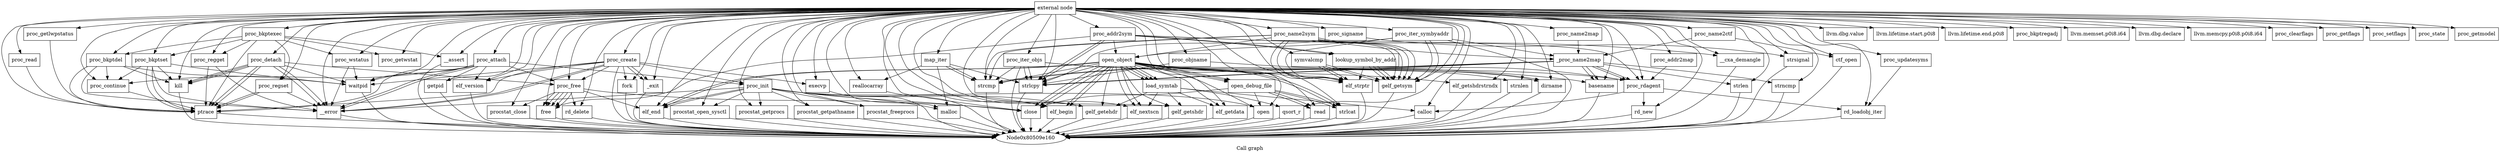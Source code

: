 digraph "Call graph" {
	label="Call graph";

	Node0x80509e130 [shape=record,label="{external node}"];
	Node0x80509e130 -> Node0x80509e1c0;
	Node0x80509e130 -> Node0x80509e400;
	Node0x80509e130 -> Node0x80509e460;
	Node0x80509e130 -> Node0x80509e220;
	Node0x80509e130 -> Node0x80509e280;
	Node0x80509e130 -> Node0x80509e2e0;
	Node0x80509e130 -> Node0x80509e4c0;
	Node0x80509e130 -> Node0x80509e340;
	Node0x80509e130 -> Node0x80509e520;
	Node0x80509e130 -> Node0x80509e580;
	Node0x80509e130 -> Node0x80509e5e0;
	Node0x80509e130 -> Node0x80509e7c0;
	Node0x80509e130 -> Node0x80509e820;
	Node0x80509e130 -> Node0x80509e880;
	Node0x80509e130 -> Node0x80509e8e0;
	Node0x80509e130 -> Node0x80509e9a0;
	Node0x80509e130 -> Node0x80509ed00;
	Node0x80509e130 -> Node0x80509ed60;
	Node0x80509e130 -> Node0x80509edc0;
	Node0x80509e130 -> Node0x80509ee20;
	Node0x80509e130 -> Node0x80509ee80;
	Node0x80509e130 -> Node0x80509ea00;
	Node0x80509e130 -> Node0x80509eee0;
	Node0x80509e130 -> Node0x80509ea60;
	Node0x80509e130 -> Node0x80509eac0;
	Node0x80509e130 -> Node0x80509eb20;
	Node0x80509e130 -> Node0x80509eb80;
	Node0x80509e130 -> Node0x80509ebe0;
	Node0x80509e130 -> Node0x80509ec40;
	Node0x80509e130 -> Node0x80509eca0;
	Node0x80509e130 -> Node0x80509ef40;
	Node0x80509e130 -> Node0x80509efa0;
	Node0x80509e130 -> Node0x804e5a000;
	Node0x80509e130 -> Node0x804e5a060;
	Node0x80509e130 -> Node0x80509e640;
	Node0x80509e130 -> Node0x80509e6a0;
	Node0x80509e130 -> Node0x804e5a0c0;
	Node0x80509e130 -> Node0x804e5a180;
	Node0x80509e130 -> Node0x804e5a1e0;
	Node0x80509e130 -> Node0x804e5a300;
	Node0x80509e130 -> Node0x804e5a240;
	Node0x80509e130 -> Node0x804e5a2a0;
	Node0x80509e130 -> Node0x804e5a360;
	Node0x80509e130 -> Node0x804e5a3c0;
	Node0x80509e130 -> Node0x804e5a4e0;
	Node0x80509e130 -> Node0x804e5a900;
	Node0x80509e130 -> Node0x804e5a660;
	Node0x80509e130 -> Node0x804e5a540;
	Node0x80509e130 -> Node0x804e5a5a0;
	Node0x80509e130 -> Node0x804e5a600;
	Node0x80509e130 -> Node0x804e5a6c0;
	Node0x80509e130 -> Node0x804e5a720;
	Node0x80509e130 -> Node0x804e5a780;
	Node0x80509e130 -> Node0x804e5a840;
	Node0x80509e130 -> Node0x804e5a9c0;
	Node0x80509e130 -> Node0x804e5aa20;
	Node0x80509e130 -> Node0x804e5aae0;
	Node0x80509e130 -> Node0x804e5aa80;
	Node0x80509e130 -> Node0x804e5a960;
	Node0x80509e130 -> Node0x804e5ab40;
	Node0x80509e130 -> Node0x804e5ac00;
	Node0x80509e130 -> Node0x804e5ac60;
	Node0x80509e130 -> Node0x804e5acc0;
	Node0x80509e130 -> Node0x804e5ad20;
	Node0x80509e130 -> Node0x804e5ad80;
	Node0x80509e130 -> Node0x804e5ade0;
	Node0x80509e130 -> Node0x804e5a120;
	Node0x80509e130 -> Node0x804e5ae40;
	Node0x80509e130 -> Node0x804e5af00;
	Node0x80509e130 -> Node0x804e5aea0;
	Node0x80509e130 -> Node0x804e5af60;
	Node0x80509e130 -> Node0x804e5afc0;
	Node0x80509e130 -> Node0x804e5b020;
	Node0x80509e130 -> Node0x80509e3a0;
	Node0x80509e130 -> Node0x804e5b080;
	Node0x80509e130 -> Node0x804e5b0e0;
	Node0x80509e130 -> Node0x804e5b140;
	Node0x80509e130 -> Node0x804e5b1a0;
	Node0x80509e130 -> Node0x804e5b200;
	Node0x80509e130 -> Node0x80509e700;
	Node0x80509e130 -> Node0x80509e760;
	Node0x80509e130 -> Node0x804e5b260;
	Node0x80509e130 -> Node0x804e5b2c0;
	Node0x80509e130 -> Node0x804e5b320;
	Node0x80509e130 -> Node0x804e5b380;
	Node0x80509e1c0 [shape=record,label="{proc_bkptset}"];
	Node0x80509e1c0 -> Node0x80509e220;
	Node0x80509e1c0 -> Node0x80509e280;
	Node0x80509e1c0 -> Node0x80509e2e0;
	Node0x80509e1c0 -> Node0x80509e340;
	Node0x80509e1c0 -> Node0x80509e340;
	Node0x80509e1c0 -> Node0x80509e3a0;
	Node0x80509e400 [shape=record,label="{llvm.dbg.value}"];
	Node0x80509e460 [shape=record,label="{llvm.lifetime.start.p0i8}"];
	Node0x80509e220 [shape=record,label="{__error}"];
	Node0x80509e220 -> Node0x80509e160;
	Node0x80509e280 [shape=record,label="{kill}"];
	Node0x80509e280 -> Node0x80509e160;
	Node0x80509e2e0 [shape=record,label="{waitpid}"];
	Node0x80509e2e0 -> Node0x80509e160;
	Node0x80509e4c0 [shape=record,label="{llvm.lifetime.end.p0i8}"];
	Node0x80509e340 [shape=record,label="{ptrace}"];
	Node0x80509e340 -> Node0x80509e160;
	Node0x80509e520 [shape=record,label="{proc_bkptdel}"];
	Node0x80509e520 -> Node0x80509e220;
	Node0x80509e520 -> Node0x80509e280;
	Node0x80509e520 -> Node0x80509e2e0;
	Node0x80509e520 -> Node0x80509e340;
	Node0x80509e520 -> Node0x80509e3a0;
	Node0x80509e580 [shape=record,label="{proc_bkptregadj}"];
	Node0x80509e5e0 [shape=record,label="{proc_bkptexec}"];
	Node0x80509e5e0 -> Node0x80509e640;
	Node0x80509e5e0 -> Node0x80509e520;
	Node0x80509e5e0 -> Node0x80509e6a0;
	Node0x80509e5e0 -> Node0x80509e340;
	Node0x80509e5e0 -> Node0x80509e700;
	Node0x80509e5e0 -> Node0x80509e760;
	Node0x80509e5e0 -> Node0x80509e1c0;
	Node0x80509e5e0 -> Node0x80509e7c0;
	Node0x80509e7c0 [shape=record,label="{__assert}"];
	Node0x80509e7c0 -> Node0x80509e160;
	Node0x80509e820 [shape=record,label="{proc_attach}"];
	Node0x80509e820 -> Node0x80509e880;
	Node0x80509e820 -> Node0x80509e8e0;
	Node0x80509e820 -> Node0x80509e940;
	Node0x80509e820 -> Node0x80509e340;
	Node0x80509e820 -> Node0x80509e220;
	Node0x80509e820 -> Node0x80509e2e0;
	Node0x80509e820 -> Node0x80509e220;
	Node0x80509e820 -> Node0x80509e3a0;
	Node0x80509e820 -> Node0x80509e9a0;
	Node0x80509e880 [shape=record,label="{getpid}"];
	Node0x80509e880 -> Node0x80509e160;
	Node0x80509e8e0 [shape=record,label="{elf_version}"];
	Node0x80509e8e0 -> Node0x80509e160;
	Node0x80509e940 [shape=record,label="{proc_init}"];
	Node0x80509e940 -> Node0x80509ea00;
	Node0x80509e940 -> Node0x80509ea60;
	Node0x80509e940 -> Node0x80509eac0;
	Node0x80509e940 -> Node0x80509eb20;
	Node0x80509e940 -> Node0x80509eb80;
	Node0x80509e940 -> Node0x80509ebe0;
	Node0x80509e940 -> Node0x80509e220;
	Node0x80509e940 -> Node0x80509ec40;
	Node0x80509e940 -> Node0x80509eca0;
	Node0x80509e940 -> Node0x80509ed00;
	Node0x80509e940 -> Node0x80509ed00;
	Node0x80509e940 -> Node0x80509ed60;
	Node0x80509e9a0 [shape=record,label="{proc_free}"];
	Node0x80509e9a0 -> Node0x80509ed00;
	Node0x80509e9a0 -> Node0x80509ed60;
	Node0x80509e9a0 -> Node0x80509edc0;
	Node0x80509e9a0 -> Node0x80509edc0;
	Node0x80509e9a0 -> Node0x80509edc0;
	Node0x80509e9a0 -> Node0x80509edc0;
	Node0x80509e9a0 -> Node0x80509ee20;
	Node0x80509e9a0 -> Node0x80509ee80;
	Node0x80509e9a0 -> Node0x80509edc0;
	Node0x80509ed00 [shape=record,label="{elf_end}"];
	Node0x80509ed00 -> Node0x80509e160;
	Node0x80509ed60 [shape=record,label="{close}"];
	Node0x80509ed60 -> Node0x80509e160;
	Node0x80509edc0 [shape=record,label="{free}"];
	Node0x80509edc0 -> Node0x80509e160;
	Node0x80509ee20 [shape=record,label="{procstat_close}"];
	Node0x80509ee20 -> Node0x80509e160;
	Node0x80509ee80 [shape=record,label="{rd_delete}"];
	Node0x80509ee80 -> Node0x80509e160;
	Node0x80509ea00 [shape=record,label="{malloc}"];
	Node0x80509ea00 -> Node0x80509e160;
	Node0x80509eee0 [shape=record,label="{llvm.memset.p0i8.i64}"];
	Node0x80509ea60 [shape=record,label="{procstat_open_sysctl}"];
	Node0x80509ea60 -> Node0x80509e160;
	Node0x80509eac0 [shape=record,label="{procstat_getprocs}"];
	Node0x80509eac0 -> Node0x80509e160;
	Node0x80509eb20 [shape=record,label="{procstat_getpathname}"];
	Node0x80509eb20 -> Node0x80509e160;
	Node0x80509eb80 [shape=record,label="{procstat_freeprocs}"];
	Node0x80509eb80 -> Node0x80509e160;
	Node0x80509ebe0 [shape=record,label="{open}"];
	Node0x80509ebe0 -> Node0x80509e160;
	Node0x80509ec40 [shape=record,label="{elf_begin}"];
	Node0x80509ec40 -> Node0x80509e160;
	Node0x80509eca0 [shape=record,label="{gelf_getehdr}"];
	Node0x80509eca0 -> Node0x80509e160;
	Node0x80509ef40 [shape=record,label="{proc_create}"];
	Node0x80509ef40 -> Node0x80509e8e0;
	Node0x80509ef40 -> Node0x80509efa0;
	Node0x80509ef40 -> Node0x80509e220;
	Node0x80509ef40 -> Node0x80509e340;
	Node0x80509ef40 -> Node0x804e5a000;
	Node0x80509ef40 -> Node0x80509e160;
	Node0x80509ef40 -> Node0x804e5a060;
	Node0x80509ef40 -> Node0x804e5a000;
	Node0x80509ef40 -> Node0x80509e2e0;
	Node0x80509ef40 -> Node0x80509e220;
	Node0x80509ef40 -> Node0x80509e940;
	Node0x80509ef40 -> Node0x80509e9a0;
	Node0x80509efa0 [shape=record,label="{fork}"];
	Node0x80509efa0 -> Node0x80509e160;
	Node0x804e5a000 [shape=record,label="{_exit}"];
	Node0x804e5a000 -> Node0x80509e160;
	Node0x804e5a060 [shape=record,label="{execvp}"];
	Node0x804e5a060 -> Node0x80509e160;
	Node0x80509e640 [shape=record,label="{proc_regget}"];
	Node0x80509e640 -> Node0x80509e220;
	Node0x80509e640 -> Node0x80509e340;
	Node0x804e5a840 [shape=record,label="{strlcat}"];
	Node0x804e5a840 -> Node0x80509e160;
	Node0x80509e6a0 [shape=record,label="{proc_regset}"];
	Node0x80509e6a0 -> Node0x80509e220;
	Node0x80509e6a0 -> Node0x80509e340;
	Node0x80509e6a0 -> Node0x80509e340;
	Node0x804e5a0c0 [shape=record,label="{proc_objname}"];
	Node0x804e5a0c0 -> Node0x804e5a120;
	Node0x804e5a0c0 -> Node0x804e5a180;
	Node0x804e5a180 [shape=record,label="{strlcpy}"];
	Node0x804e5a180 -> Node0x80509e160;
	Node0x804e5a1e0 [shape=record,label="{proc_iter_objs}"];
	Node0x804e5a1e0 -> Node0x804e5a120;
	Node0x804e5a1e0 -> Node0x804e5a180;
	Node0x804e5a1e0 -> Node0x804e5a240;
	Node0x804e5a1e0 -> Node0x804e5a2a0;
	Node0x804e5a1e0 -> Node0x80509e160;
	Node0x804e5a1e0 -> Node0x804e5a180;
	Node0x804e5a300 [shape=record,label="{llvm.dbg.declare}"];
	Node0x804e5a240 [shape=record,label="{basename}"];
	Node0x804e5a240 -> Node0x80509e160;
	Node0x804e5a2a0 [shape=record,label="{strcmp}"];
	Node0x804e5a2a0 -> Node0x80509e160;
	Node0x804e5a360 [shape=record,label="{proc_addr2map}"];
	Node0x804e5a360 -> Node0x804e5a120;
	Node0x804e5a3c0 [shape=record,label="{proc_addr2sym}"];
	Node0x804e5a3c0 -> Node0x804e5a120;
	Node0x804e5a3c0 -> Node0x804e5a420;
	Node0x804e5a3c0 -> Node0x804e5a480;
	Node0x804e5a3c0 -> Node0x804e5a480;
	Node0x804e5a3c0 -> Node0x804e5a4e0;
	Node0x804e5a3c0 -> Node0x804e5a180;
	Node0x804e5a3c0 -> Node0x80509edc0;
	Node0x804e5a3c0 -> Node0x804e5a180;
	Node0x804e5a420 [shape=record,label="{open_object}"];
	Node0x804e5a420 -> Node0x80509ebe0;
	Node0x804e5a420 -> Node0x80509ec40;
	Node0x804e5a420 -> Node0x80509eca0;
	Node0x804e5a420 -> Node0x804e5a540;
	Node0x804e5a420 -> Node0x804e5a5a0;
	Node0x804e5a420 -> Node0x804e5a600;
	Node0x804e5a420 -> Node0x804e5a660;
	Node0x804e5a420 -> Node0x804e5a540;
	Node0x804e5a420 -> Node0x804e5a2a0;
	Node0x804e5a420 -> Node0x804e5a6c0;
	Node0x804e5a420 -> Node0x804e5a720;
	Node0x804e5a420 -> Node0x804e5a180;
	Node0x804e5a420 -> Node0x804e5a780;
	Node0x804e5a420 -> Node0x804e5a7e0;
	Node0x804e5a420 -> Node0x804e5a840;
	Node0x804e5a420 -> Node0x804e5a7e0;
	Node0x804e5a420 -> Node0x804e5a840;
	Node0x804e5a420 -> Node0x804e5a780;
	Node0x804e5a420 -> Node0x804e5a7e0;
	Node0x804e5a420 -> Node0x804e5a8a0;
	Node0x804e5a420 -> Node0x804e5a8a0;
	Node0x804e5a420 -> Node0x80509ec40;
	Node0x804e5a420 -> Node0x80509ed60;
	Node0x804e5a420 -> Node0x80509ed00;
	Node0x804e5a420 -> Node0x80509ed60;
	Node0x804e5a420 -> Node0x804e5a8a0;
	Node0x804e5a420 -> Node0x804e5a8a0;
	Node0x804e5a420 -> Node0x80509ed00;
	Node0x804e5a420 -> Node0x80509ed60;
	Node0x804e5a480 [shape=record,label="{lookup_symbol_by_addr}"];
	Node0x804e5a480 -> Node0x804e5a900;
	Node0x804e5a480 -> Node0x804e5a900;
	Node0x804e5a480 -> Node0x804e5a900;
	Node0x804e5a480 -> Node0x804e5a660;
	Node0x804e5a4e0 [shape=record,label="{__cxa_demangle}"];
	Node0x804e5a4e0 -> Node0x80509e160;
	Node0x804e5a900 [shape=record,label="{gelf_getsym}"];
	Node0x804e5a900 -> Node0x80509e160;
	Node0x804e5a660 [shape=record,label="{elf_strptr}"];
	Node0x804e5a660 -> Node0x80509e160;
	Node0x804e5a540 [shape=record,label="{elf_nextscn}"];
	Node0x804e5a540 -> Node0x80509e160;
	Node0x804e5a5a0 [shape=record,label="{gelf_getshdr}"];
	Node0x804e5a5a0 -> Node0x80509e160;
	Node0x804e5a600 [shape=record,label="{elf_getshdrstrndx}"];
	Node0x804e5a600 -> Node0x80509e160;
	Node0x804e5a6c0 [shape=record,label="{elf_getdata}"];
	Node0x804e5a6c0 -> Node0x80509e160;
	Node0x804e5a720 [shape=record,label="{strnlen}"];
	Node0x804e5a720 -> Node0x80509e160;
	Node0x804e5a780 [shape=record,label="{dirname}"];
	Node0x804e5a780 -> Node0x80509e160;
	Node0x804e5a7e0 [shape=record,label="{open_debug_file}"];
	Node0x804e5a7e0 -> Node0x804e5a840;
	Node0x804e5a7e0 -> Node0x804e5a840;
	Node0x804e5a7e0 -> Node0x80509ebe0;
	Node0x804e5a7e0 -> Node0x804e5a960;
	Node0x804e5a7e0 -> Node0x804e5a960;
	Node0x804e5a7e0 -> Node0x80509ed60;
	Node0x804e5a9c0 [shape=record,label="{llvm.memcpy.p0i8.p0i8.i64}"];
	Node0x804e5a8a0 [shape=record,label="{load_symtab}"];
	Node0x804e5a8a0 -> Node0x80509eca0;
	Node0x804e5a8a0 -> Node0x804e5a540;
	Node0x804e5a8a0 -> Node0x804e5a5a0;
	Node0x804e5a8a0 -> Node0x804e5a6c0;
	Node0x804e5a8a0 -> Node0x804e5aa20;
	Node0x804e5a8a0 -> Node0x804e5aa80;
	Node0x804e5aa20 [shape=record,label="{calloc}"];
	Node0x804e5aa20 -> Node0x80509e160;
	Node0x804e5aae0 [shape=record,label="{symvalcmp}"];
	Node0x804e5aae0 -> Node0x804e5a900;
	Node0x804e5aae0 -> Node0x804e5a900;
	Node0x804e5aae0 -> Node0x804e5a660;
	Node0x804e5aae0 -> Node0x804e5a660;
	Node0x804e5aa80 [shape=record,label="{qsort_r}"];
	Node0x804e5aa80 -> Node0x80509e160;
	Node0x804e5a960 [shape=record,label="{read}"];
	Node0x804e5a960 -> Node0x80509e160;
	Node0x804e5ab40 [shape=record,label="{proc_name2map}"];
	Node0x804e5ab40 -> Node0x804e5aba0;
	Node0x804e5aba0 [shape=record,label="{_proc_name2map}"];
	Node0x804e5aba0 -> Node0x804e5ac00;
	Node0x804e5aba0 -> Node0x804e5a120;
	Node0x804e5aba0 -> Node0x804e5a180;
	Node0x804e5aba0 -> Node0x804e5a240;
	Node0x804e5aba0 -> Node0x804e5a2a0;
	Node0x804e5aba0 -> Node0x804e5a180;
	Node0x804e5aba0 -> Node0x804e5a240;
	Node0x804e5aba0 -> Node0x804e5ac60;
	Node0x804e5aba0 -> Node0x804e5a2a0;
	Node0x804e5aba0 -> Node0x804e5a120;
	Node0x804e5ac00 [shape=record,label="{strlen}"];
	Node0x804e5ac00 -> Node0x80509e160;
	Node0x804e5ac60 [shape=record,label="{strncmp}"];
	Node0x804e5ac60 -> Node0x80509e160;
	Node0x804e5acc0 [shape=record,label="{proc_name2sym}"];
	Node0x804e5acc0 -> Node0x804e5aba0;
	Node0x804e5acc0 -> Node0x804e5a420;
	Node0x804e5acc0 -> Node0x804e5a900;
	Node0x804e5acc0 -> Node0x804e5a660;
	Node0x804e5acc0 -> Node0x804e5a2a0;
	Node0x804e5acc0 -> Node0x804e5a900;
	Node0x804e5acc0 -> Node0x804e5a900;
	Node0x804e5acc0 -> Node0x804e5a660;
	Node0x804e5acc0 -> Node0x804e5a2a0;
	Node0x804e5acc0 -> Node0x804e5a900;
	Node0x804e5ad20 [shape=record,label="{proc_name2ctf}"];
	Node0x804e5ad20 -> Node0x804e5aba0;
	Node0x804e5ad20 -> Node0x804e5ad80;
	Node0x804e5ad80 [shape=record,label="{ctf_open}"];
	Node0x804e5ad80 -> Node0x80509e160;
	Node0x804e5ade0 [shape=record,label="{proc_iter_symbyaddr}"];
	Node0x804e5ade0 -> Node0x804e5aba0;
	Node0x804e5ade0 -> Node0x804e5a420;
	Node0x804e5ade0 -> Node0x804e5a900;
	Node0x804e5ade0 -> Node0x804e5a660;
	Node0x804e5ade0 -> Node0x80509e160;
	Node0x804e5ade0 -> Node0x804e5a900;
	Node0x804e5a120 [shape=record,label="{proc_rdagent}"];
	Node0x804e5a120 -> Node0x804e5ae40;
	Node0x804e5a120 -> Node0x804e5aa20;
	Node0x804e5a120 -> Node0x804e5aea0;
	Node0x804e5ae40 [shape=record,label="{rd_new}"];
	Node0x804e5ae40 -> Node0x80509e160;
	Node0x804e5af00 [shape=record,label="{map_iter}"];
	Node0x804e5af00 -> Node0x804e5af60;
	Node0x804e5af00 -> Node0x804e5a180;
	Node0x804e5af00 -> Node0x804e5a2a0;
	Node0x804e5af00 -> Node0x804e5a2a0;
	Node0x804e5af00 -> Node0x80509ea00;
	Node0x804e5aea0 [shape=record,label="{rd_loadobj_iter}"];
	Node0x804e5aea0 -> Node0x80509e160;
	Node0x804e5af60 [shape=record,label="{reallocarray}"];
	Node0x804e5af60 -> Node0x80509e160;
	Node0x804e5afc0 [shape=record,label="{proc_updatesyms}"];
	Node0x804e5afc0 -> Node0x804e5aea0;
	Node0x804e5b020 [shape=record,label="{proc_clearflags}"];
	Node0x80509e3a0 [shape=record,label="{proc_continue}"];
	Node0x80509e3a0 -> Node0x80509e340;
	Node0x804e5b080 [shape=record,label="{proc_detach}"];
	Node0x804e5b080 -> Node0x80509e280;
	Node0x804e5b080 -> Node0x80509e340;
	Node0x804e5b080 -> Node0x80509e220;
	Node0x804e5b080 -> Node0x80509e220;
	Node0x804e5b080 -> Node0x80509e280;
	Node0x804e5b080 -> Node0x80509e2e0;
	Node0x804e5b080 -> Node0x80509e340;
	Node0x804e5b080 -> Node0x80509e280;
	Node0x804e5b080 -> Node0x80509e9a0;
	Node0x804e5b0e0 [shape=record,label="{proc_getflags}"];
	Node0x804e5b140 [shape=record,label="{proc_setflags}"];
	Node0x804e5b1a0 [shape=record,label="{proc_state}"];
	Node0x804e5b200 [shape=record,label="{proc_getmodel}"];
	Node0x80509e700 [shape=record,label="{proc_wstatus}"];
	Node0x80509e700 -> Node0x80509e2e0;
	Node0x80509e700 -> Node0x80509e220;
	Node0x80509e760 [shape=record,label="{proc_getwstat}"];
	Node0x804e5b260 [shape=record,label="{proc_signame}"];
	Node0x804e5b260 -> Node0x804e5b2c0;
	Node0x804e5b260 -> Node0x804e5a180;
	Node0x804e5b2c0 [shape=record,label="{strsignal}"];
	Node0x804e5b2c0 -> Node0x80509e160;
	Node0x804e5b320 [shape=record,label="{proc_read}"];
	Node0x804e5b320 -> Node0x80509e340;
	Node0x804e5b380 [shape=record,label="{proc_getlwpstatus}"];
	Node0x804e5b380 -> Node0x80509e340;
}
